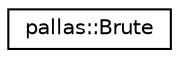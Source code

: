 digraph "Graphical Class Hierarchy"
{
  edge [fontname="Helvetica",fontsize="10",labelfontname="Helvetica",labelfontsize="10"];
  node [fontname="Helvetica",fontsize="10",shape=record];
  rankdir="LR";
  Node1 [label="pallas::Brute",height=0.2,width=0.4,color="black", fillcolor="white", style="filled",URL="$classpallas_1_1_brute.html",tooltip="Minimizes an objective function by brute force, trying all possible combinations of specified paramet..."];
}
